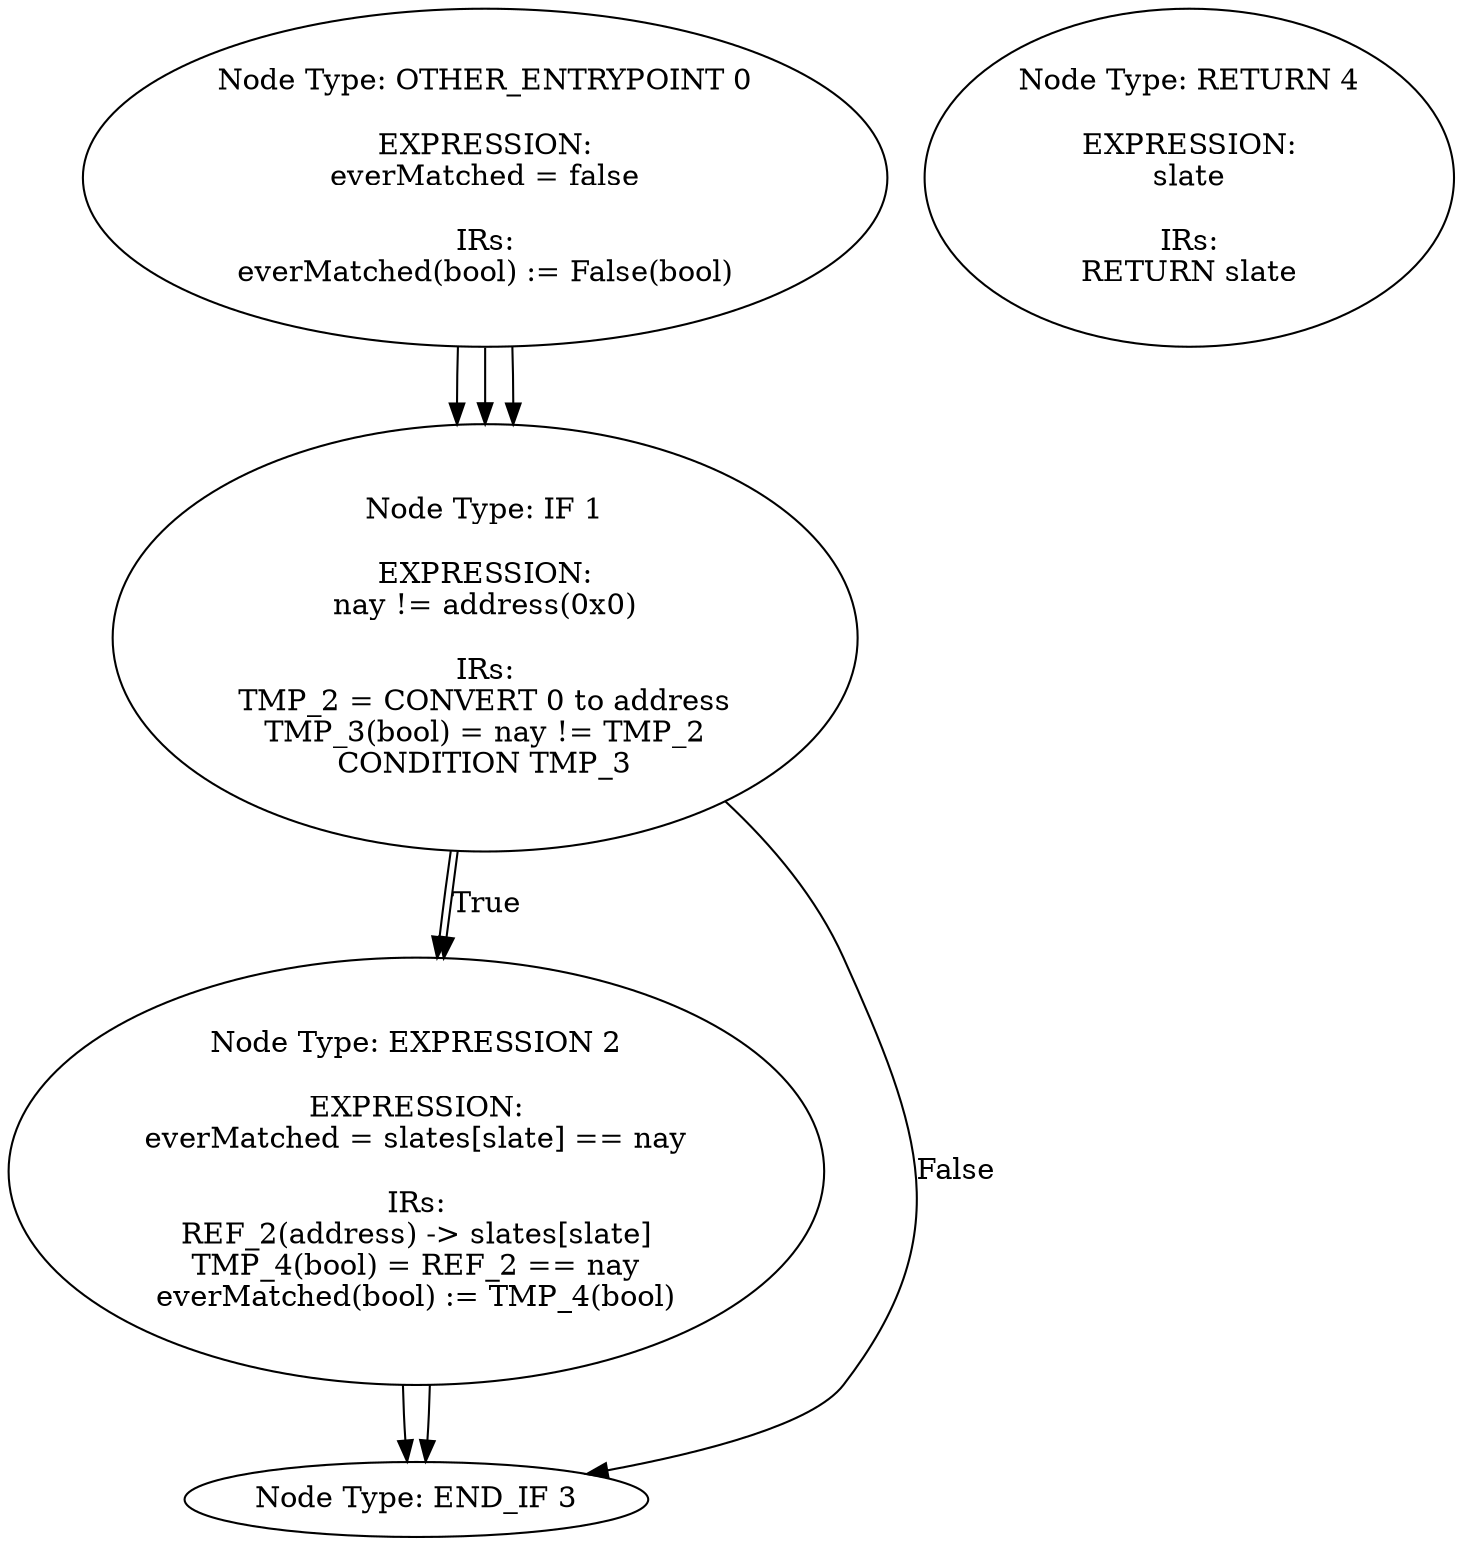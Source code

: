 digraph CFG {
0[label="Node Type: ENTRY_POINT 0
"];
0->1;
1[label="Node Type: EXPRESSION 1

EXPRESSION:
assert(bool)(! everMatched)

IRs:
TMP_5 = UnaryType.BANG everMatched 
TMP_6(None) = SOLIDITY_CALL assert(bool)(TMP_5)"];
0[label="Node Type: ENTRY_POINT 0
"];
0->1;
1[label="Node Type: NEW VARIABLE 1

EXPRESSION:
hash = keccak256(bytes)(abi.encodePacked(yay))

IRs:
TMP_0(bytes) = SOLIDITY_CALL abi.encodePacked()(yay)
TMP_1(bytes32) = SOLIDITY_CALL keccak256(bytes)(TMP_0)
hash(bytes32) := TMP_1(bytes32)"];
1->2;
2[label="Node Type: EXPRESSION 2

EXPRESSION:
slates[hash] = yay

IRs:
REF_1(address) -> slates[hash]
REF_1(address) (->slates) := yay(address)"];
2->3;
3[label="Node Type: RETURN 3

EXPRESSION:
hash

IRs:
RETURN hash"];
4[label="Node Type: RETURN 4

EXPRESSION:
slate

IRs:
RETURN slate"];
0[label="Node Type: ENTRY_POINT 0
"];
0->1;
1[label="Node Type: IF 1

EXPRESSION:
nay != address(0x0)

IRs:
TMP_2 = CONVERT 0 to address
TMP_3(bool) = nay != TMP_2
CONDITION TMP_3"];
1->2[label="True"];
1->3[label="False"];
2[label="Node Type: EXPRESSION 2

EXPRESSION:
everMatched = slates[slate] == nay

IRs:
REF_2(address) -> slates[slate]
TMP_4(bool) = REF_2 == nay
everMatched(bool) := TMP_4(bool)"];
2->3;
3[label="Node Type: END_IF 3
"];
0[label="Node Type: OTHER_ENTRYPOINT 0

EXPRESSION:
everMatched = false

IRs:
everMatched(bool) := False(bool)"];
}
